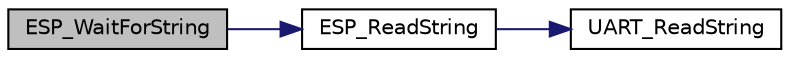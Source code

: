 digraph "ESP_WaitForString"
{
 // LATEX_PDF_SIZE
  edge [fontname="Helvetica",fontsize="10",labelfontname="Helvetica",labelfontsize="10"];
  node [fontname="Helvetica",fontsize="10",shape=record];
  rankdir="LR";
  Node1 [label="ESP_WaitForString",height=0.2,width=0.4,color="black", fillcolor="grey75", style="filled", fontcolor="black",tooltip="Wait for ESP to meet one of a certain amount of string responses."];
  Node1 -> Node2 [color="midnightblue",fontsize="10",style="solid",fontname="Helvetica"];
  Node2 [label="ESP_ReadString",height=0.2,width=0.4,color="black", fillcolor="white", style="filled",URL="$dd/d79/group__ESP__Public__Functions.html#gafae4abdb43fd79a1e0378003424f5276",tooltip="Receive AT string response."];
  Node2 -> Node3 [color="midnightblue",fontsize="10",style="solid",fontname="Helvetica"];
  Node3 [label="UART_ReadString",height=0.2,width=0.4,color="black", fillcolor="white", style="filled",URL="$d8/d63/group__UART__Public__Functions.html#ga67c96ee73b5bff94b41b74fc8acab472",tooltip=" "];
}
